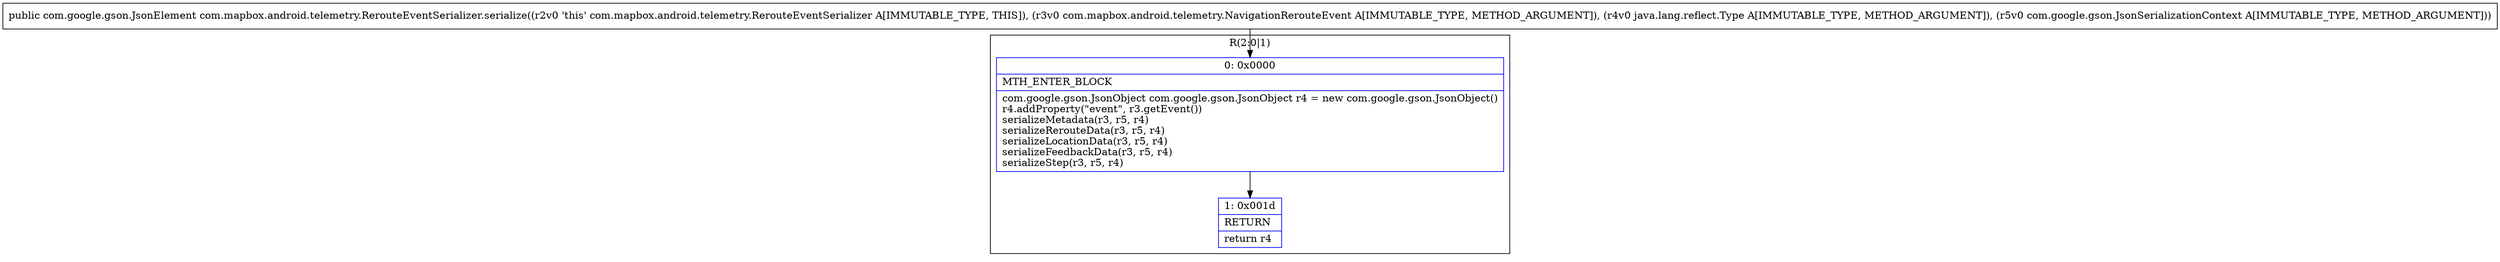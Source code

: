 digraph "CFG forcom.mapbox.android.telemetry.RerouteEventSerializer.serialize(Lcom\/mapbox\/android\/telemetry\/NavigationRerouteEvent;Ljava\/lang\/reflect\/Type;Lcom\/google\/gson\/JsonSerializationContext;)Lcom\/google\/gson\/JsonElement;" {
subgraph cluster_Region_893849508 {
label = "R(2:0|1)";
node [shape=record,color=blue];
Node_0 [shape=record,label="{0\:\ 0x0000|MTH_ENTER_BLOCK\l|com.google.gson.JsonObject com.google.gson.JsonObject r4 = new com.google.gson.JsonObject()\lr4.addProperty(\"event\", r3.getEvent())\lserializeMetadata(r3, r5, r4)\lserializeRerouteData(r3, r5, r4)\lserializeLocationData(r3, r5, r4)\lserializeFeedbackData(r3, r5, r4)\lserializeStep(r3, r5, r4)\l}"];
Node_1 [shape=record,label="{1\:\ 0x001d|RETURN\l|return r4\l}"];
}
MethodNode[shape=record,label="{public com.google.gson.JsonElement com.mapbox.android.telemetry.RerouteEventSerializer.serialize((r2v0 'this' com.mapbox.android.telemetry.RerouteEventSerializer A[IMMUTABLE_TYPE, THIS]), (r3v0 com.mapbox.android.telemetry.NavigationRerouteEvent A[IMMUTABLE_TYPE, METHOD_ARGUMENT]), (r4v0 java.lang.reflect.Type A[IMMUTABLE_TYPE, METHOD_ARGUMENT]), (r5v0 com.google.gson.JsonSerializationContext A[IMMUTABLE_TYPE, METHOD_ARGUMENT])) }"];
MethodNode -> Node_0;
Node_0 -> Node_1;
}

